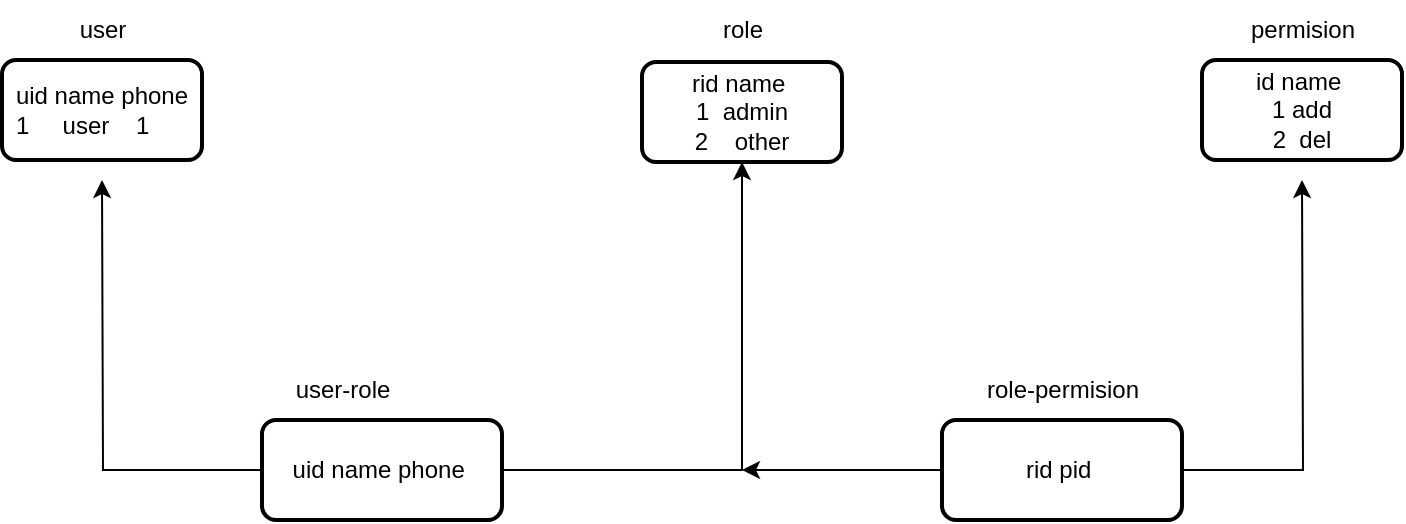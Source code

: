 <mxfile version="23.0.1" type="github">
  <diagram name="第 1 页" id="grPI4_jW580HE94yl5tj">
    <mxGraphModel dx="954" dy="652" grid="1" gridSize="10" guides="1" tooltips="1" connect="1" arrows="1" fold="1" page="1" pageScale="1" pageWidth="827" pageHeight="1169" math="0" shadow="0">
      <root>
        <mxCell id="0" />
        <mxCell id="1" parent="0" />
        <mxCell id="nJBW2s94CU_g4AQuxlJy-11" style="edgeStyle=orthogonalEdgeStyle;rounded=0;orthogonalLoop=1;jettySize=auto;html=1;exitX=0.5;exitY=1;exitDx=0;exitDy=0;" edge="1" parent="1" source="nJBW2s94CU_g4AQuxlJy-5">
          <mxGeometry relative="1" as="geometry">
            <mxPoint x="240" y="540" as="targetPoint" />
          </mxGeometry>
        </mxCell>
        <mxCell id="nJBW2s94CU_g4AQuxlJy-2" value="&lt;div style=&quot;&quot;&gt;&lt;span style=&quot;background-color: initial;&quot;&gt;uid name phone&lt;/span&gt;&lt;/div&gt;&lt;div style=&quot;text-align: left;&quot;&gt;&lt;span style=&quot;background-color: initial;&quot;&gt;1&amp;nbsp; &amp;nbsp; &amp;nbsp;user&amp;nbsp; &amp;nbsp; 1&lt;/span&gt;&lt;/div&gt;" style="rounded=1;whiteSpace=wrap;html=1;absoluteArcSize=1;arcSize=14;strokeWidth=2;align=center;" vertex="1" parent="1">
          <mxGeometry x="70" y="360" width="100" height="50" as="geometry" />
        </mxCell>
        <mxCell id="nJBW2s94CU_g4AQuxlJy-6" value="rid name&amp;nbsp;&lt;br&gt;1&amp;nbsp; admin&lt;br&gt;2&amp;nbsp; &amp;nbsp; other" style="rounded=1;whiteSpace=wrap;html=1;absoluteArcSize=1;arcSize=14;strokeWidth=2;" vertex="1" parent="1">
          <mxGeometry x="390" y="361" width="100" height="50" as="geometry" />
        </mxCell>
        <mxCell id="nJBW2s94CU_g4AQuxlJy-9" value="role" style="text;html=1;align=center;verticalAlign=middle;resizable=0;points=[];autosize=1;strokeColor=none;fillColor=none;" vertex="1" parent="1">
          <mxGeometry x="420" y="330" width="40" height="30" as="geometry" />
        </mxCell>
        <mxCell id="nJBW2s94CU_g4AQuxlJy-20" style="edgeStyle=orthogonalEdgeStyle;rounded=0;orthogonalLoop=1;jettySize=auto;html=1;entryX=0.5;entryY=1;entryDx=0;entryDy=0;" edge="1" parent="1" source="nJBW2s94CU_g4AQuxlJy-15" target="nJBW2s94CU_g4AQuxlJy-6">
          <mxGeometry relative="1" as="geometry" />
        </mxCell>
        <mxCell id="nJBW2s94CU_g4AQuxlJy-22" style="edgeStyle=orthogonalEdgeStyle;rounded=0;orthogonalLoop=1;jettySize=auto;html=1;" edge="1" parent="1" source="nJBW2s94CU_g4AQuxlJy-15">
          <mxGeometry relative="1" as="geometry">
            <mxPoint x="120" y="420" as="targetPoint" />
          </mxGeometry>
        </mxCell>
        <mxCell id="nJBW2s94CU_g4AQuxlJy-15" value="&lt;div style=&quot;&quot;&gt;&lt;span style=&quot;background-color: initial;&quot;&gt;uid name phone&amp;nbsp;&lt;/span&gt;&lt;/div&gt;" style="rounded=1;whiteSpace=wrap;html=1;absoluteArcSize=1;arcSize=14;strokeWidth=2;align=center;" vertex="1" parent="1">
          <mxGeometry x="200" y="540" width="120" height="50" as="geometry" />
        </mxCell>
        <mxCell id="nJBW2s94CU_g4AQuxlJy-5" value="user-role" style="text;html=1;align=center;verticalAlign=middle;resizable=0;points=[];autosize=1;strokeColor=none;fillColor=none;" vertex="1" parent="1">
          <mxGeometry x="205" y="510" width="70" height="30" as="geometry" />
        </mxCell>
        <mxCell id="nJBW2s94CU_g4AQuxlJy-19" value="user" style="text;html=1;align=center;verticalAlign=middle;resizable=0;points=[];autosize=1;strokeColor=none;fillColor=none;" vertex="1" parent="1">
          <mxGeometry x="95" y="330" width="50" height="30" as="geometry" />
        </mxCell>
        <mxCell id="nJBW2s94CU_g4AQuxlJy-26" style="edgeStyle=orthogonalEdgeStyle;rounded=0;orthogonalLoop=1;jettySize=auto;html=1;exitX=0;exitY=0.5;exitDx=0;exitDy=0;" edge="1" parent="1" source="nJBW2s94CU_g4AQuxlJy-23">
          <mxGeometry relative="1" as="geometry">
            <mxPoint x="440" y="565" as="targetPoint" />
          </mxGeometry>
        </mxCell>
        <mxCell id="nJBW2s94CU_g4AQuxlJy-27" style="edgeStyle=orthogonalEdgeStyle;rounded=0;orthogonalLoop=1;jettySize=auto;html=1;" edge="1" parent="1" source="nJBW2s94CU_g4AQuxlJy-23">
          <mxGeometry relative="1" as="geometry">
            <mxPoint x="720" y="420" as="targetPoint" />
          </mxGeometry>
        </mxCell>
        <mxCell id="nJBW2s94CU_g4AQuxlJy-23" value="&lt;div style=&quot;&quot;&gt;&lt;span style=&quot;background-color: initial;&quot;&gt;rid pid&amp;nbsp;&lt;/span&gt;&lt;/div&gt;" style="rounded=1;whiteSpace=wrap;html=1;absoluteArcSize=1;arcSize=14;strokeWidth=2;align=center;" vertex="1" parent="1">
          <mxGeometry x="540" y="540" width="120" height="50" as="geometry" />
        </mxCell>
        <mxCell id="nJBW2s94CU_g4AQuxlJy-24" value="role-permision" style="text;html=1;align=center;verticalAlign=middle;resizable=0;points=[];autosize=1;strokeColor=none;fillColor=none;" vertex="1" parent="1">
          <mxGeometry x="550" y="510" width="100" height="30" as="geometry" />
        </mxCell>
        <mxCell id="nJBW2s94CU_g4AQuxlJy-25" value="id name&amp;nbsp;&lt;br&gt;1 add&lt;br&gt;2&amp;nbsp; del" style="rounded=1;whiteSpace=wrap;html=1;absoluteArcSize=1;arcSize=14;strokeWidth=2;" vertex="1" parent="1">
          <mxGeometry x="670" y="360" width="100" height="50" as="geometry" />
        </mxCell>
        <mxCell id="nJBW2s94CU_g4AQuxlJy-28" value="permision" style="text;html=1;align=center;verticalAlign=middle;resizable=0;points=[];autosize=1;strokeColor=none;fillColor=none;" vertex="1" parent="1">
          <mxGeometry x="680" y="330" width="80" height="30" as="geometry" />
        </mxCell>
      </root>
    </mxGraphModel>
  </diagram>
</mxfile>
